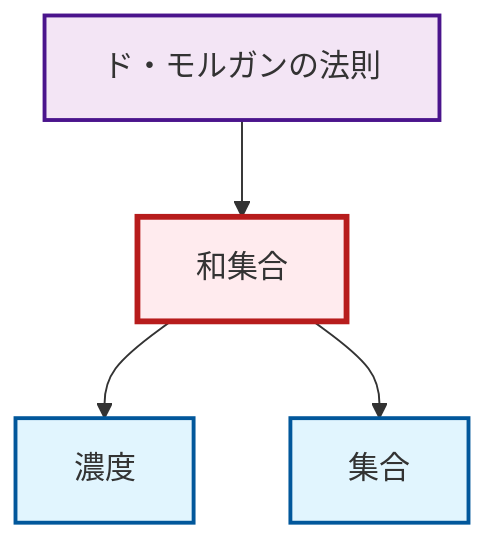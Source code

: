 graph TD
    classDef definition fill:#e1f5fe,stroke:#01579b,stroke-width:2px
    classDef theorem fill:#f3e5f5,stroke:#4a148c,stroke-width:2px
    classDef axiom fill:#fff3e0,stroke:#e65100,stroke-width:2px
    classDef example fill:#e8f5e9,stroke:#1b5e20,stroke-width:2px
    classDef current fill:#ffebee,stroke:#b71c1c,stroke-width:3px
    thm-de-morgan["ド・モルガンの法則"]:::theorem
    def-cardinality["濃度"]:::definition
    def-union["和集合"]:::definition
    def-set["集合"]:::definition
    def-union --> def-cardinality
    thm-de-morgan --> def-union
    def-union --> def-set
    class def-union current
